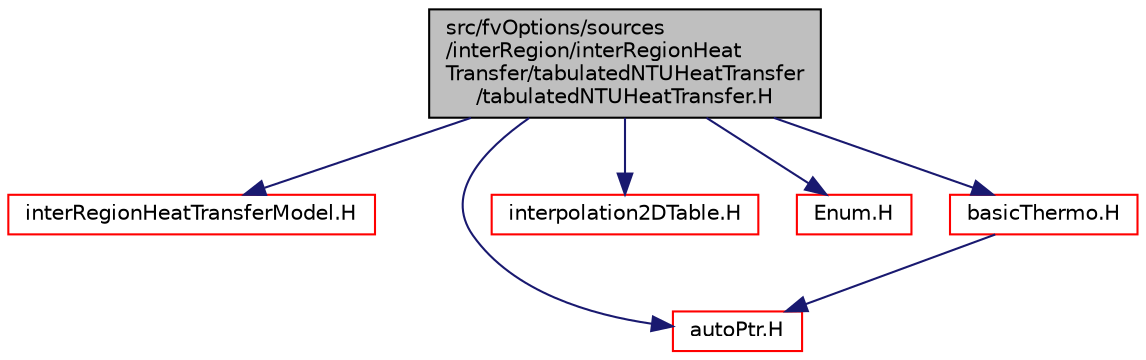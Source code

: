digraph "src/fvOptions/sources/interRegion/interRegionHeatTransfer/tabulatedNTUHeatTransfer/tabulatedNTUHeatTransfer.H"
{
  bgcolor="transparent";
  edge [fontname="Helvetica",fontsize="10",labelfontname="Helvetica",labelfontsize="10"];
  node [fontname="Helvetica",fontsize="10",shape=record];
  Node1 [label="src/fvOptions/sources\l/interRegion/interRegionHeat\lTransfer/tabulatedNTUHeatTransfer\l/tabulatedNTUHeatTransfer.H",height=0.2,width=0.4,color="black", fillcolor="grey75", style="filled" fontcolor="black"];
  Node1 -> Node2 [color="midnightblue",fontsize="10",style="solid",fontname="Helvetica"];
  Node2 [label="interRegionHeatTransferModel.H",height=0.2,width=0.4,color="red",URL="$interRegionHeatTransferModel_8H.html"];
  Node1 -> Node3 [color="midnightblue",fontsize="10",style="solid",fontname="Helvetica"];
  Node3 [label="autoPtr.H",height=0.2,width=0.4,color="red",URL="$autoPtr_8H.html"];
  Node1 -> Node4 [color="midnightblue",fontsize="10",style="solid",fontname="Helvetica"];
  Node4 [label="interpolation2DTable.H",height=0.2,width=0.4,color="red",URL="$interpolation2DTable_8H.html"];
  Node1 -> Node5 [color="midnightblue",fontsize="10",style="solid",fontname="Helvetica"];
  Node5 [label="Enum.H",height=0.2,width=0.4,color="red",URL="$Enum_8H.html"];
  Node1 -> Node6 [color="midnightblue",fontsize="10",style="solid",fontname="Helvetica"];
  Node6 [label="basicThermo.H",height=0.2,width=0.4,color="red",URL="$basicThermo_8H.html"];
  Node6 -> Node3 [color="midnightblue",fontsize="10",style="solid",fontname="Helvetica"];
}
